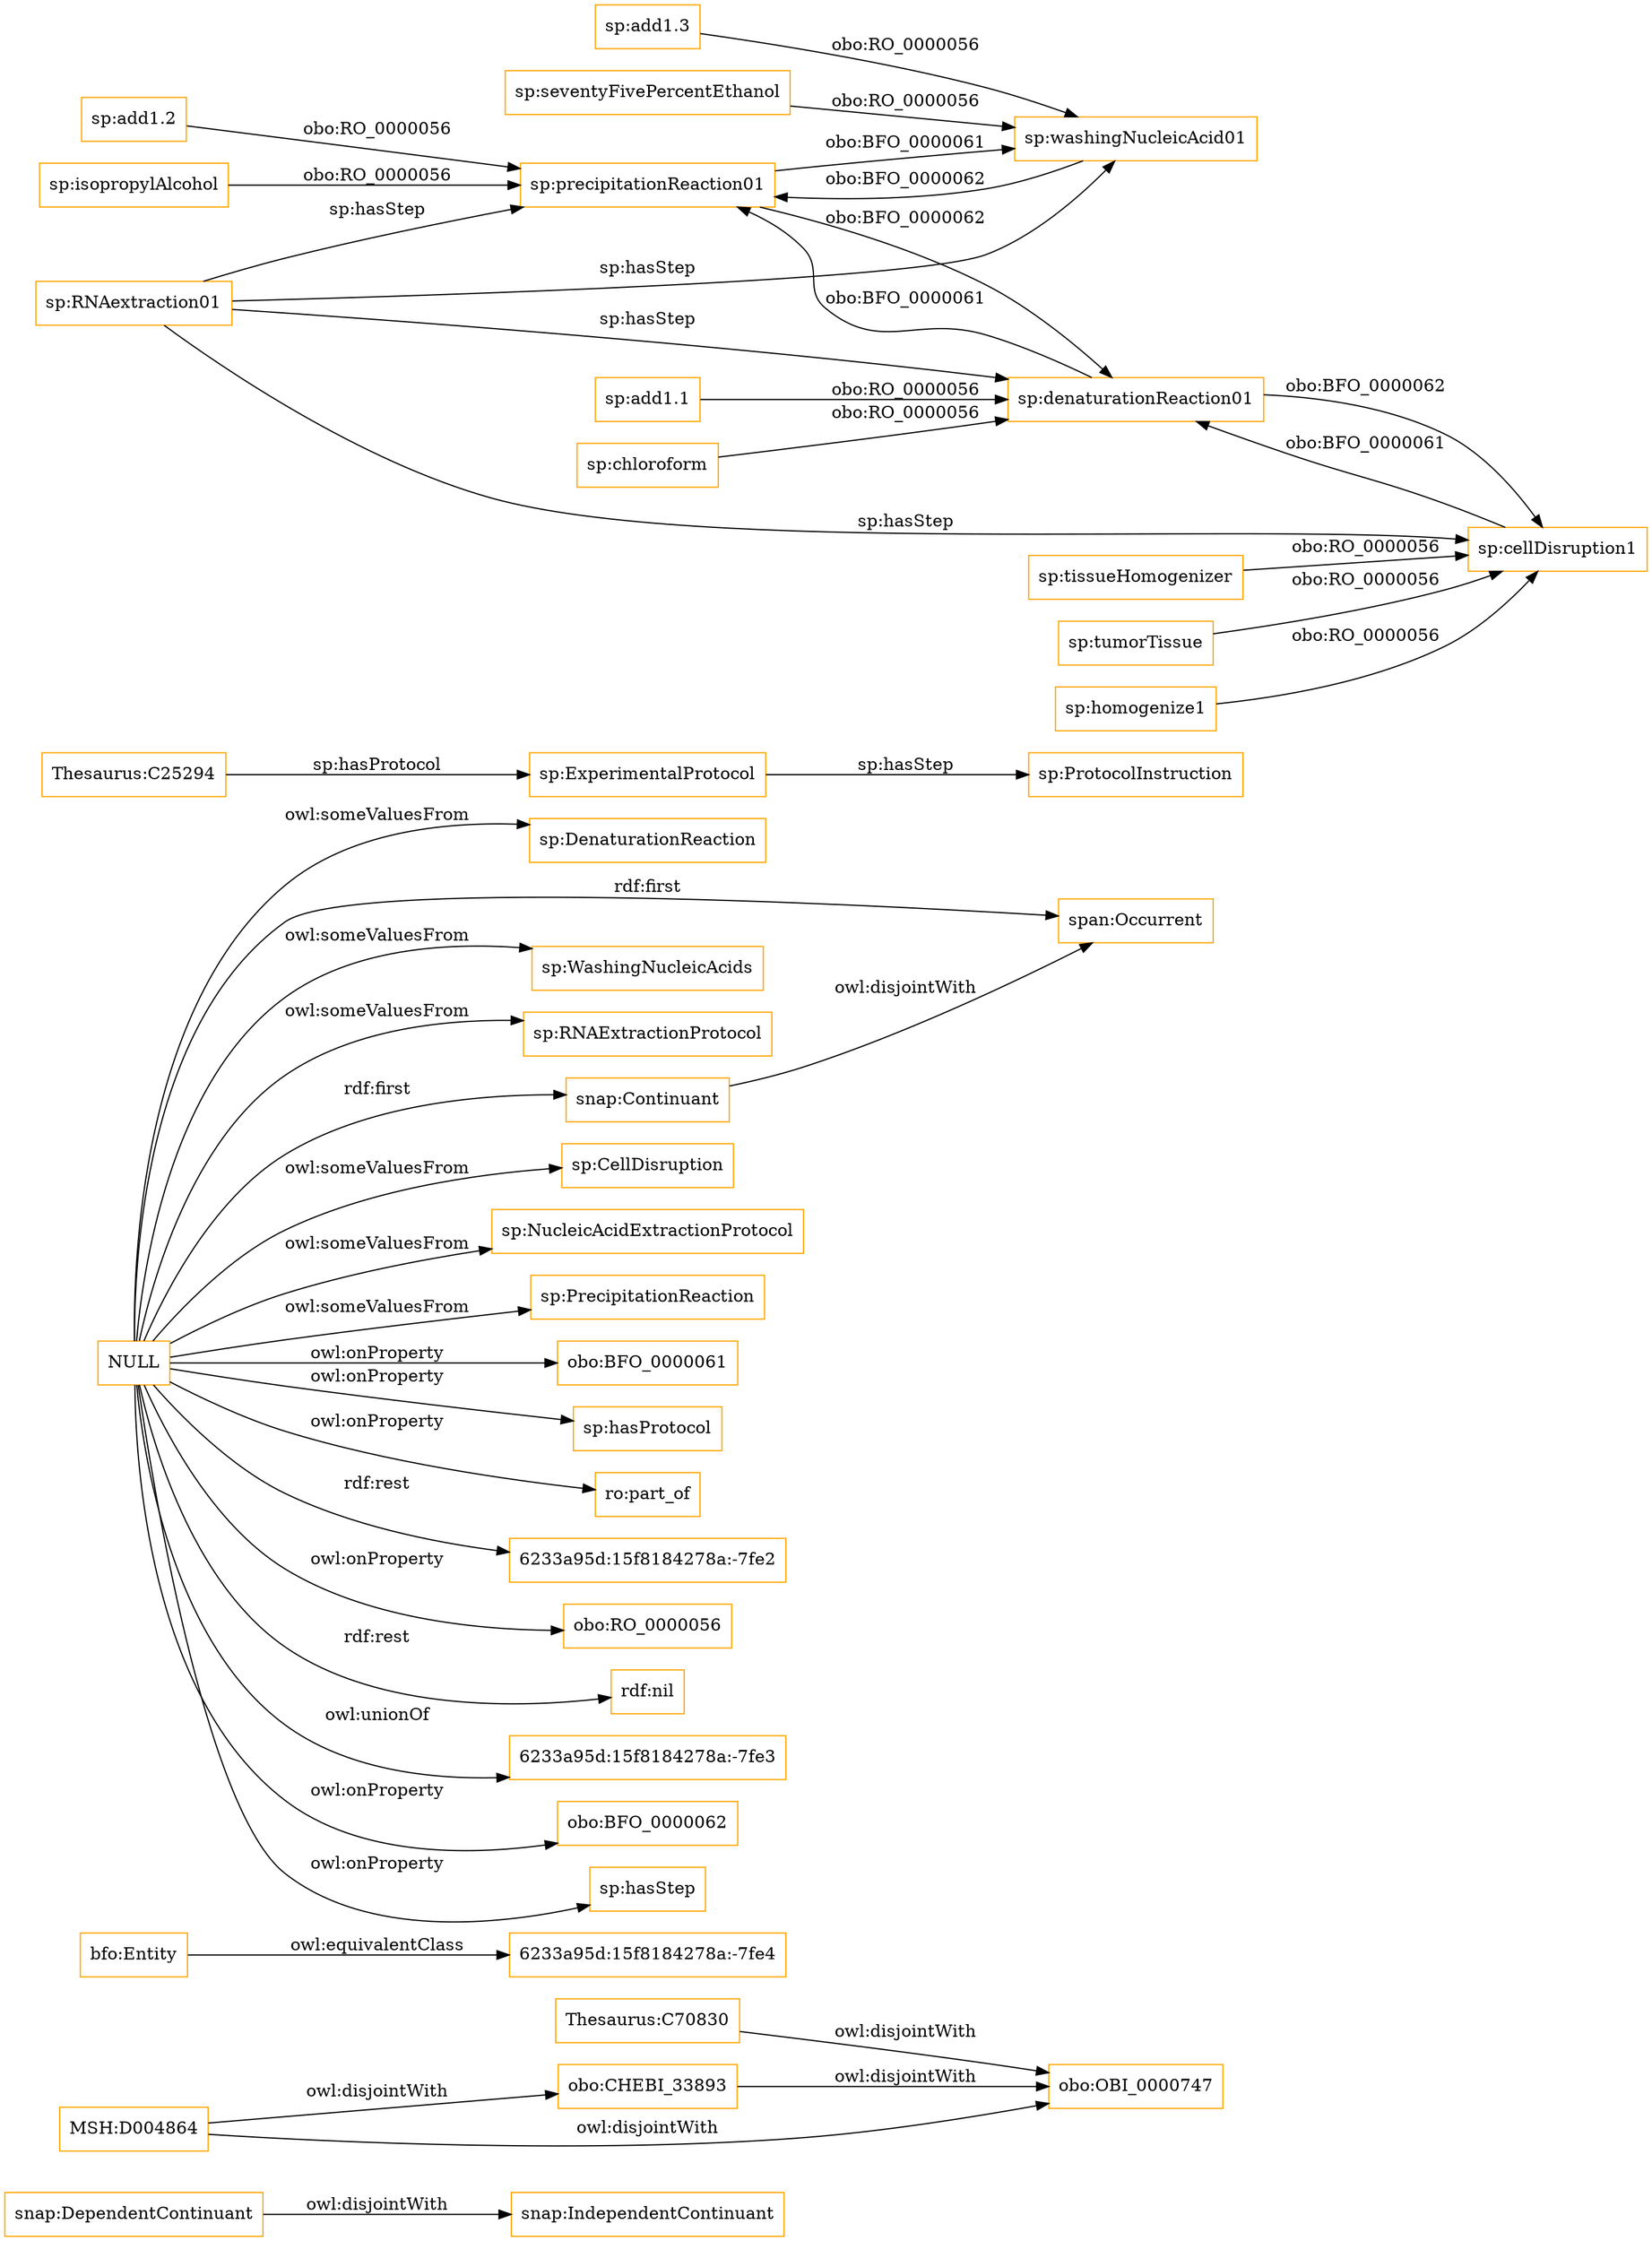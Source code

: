 digraph ar2dtool_diagram { 
rankdir=LR;
size="1501"
node [shape = rectangle, color="orange"]; "snap:DependentContinuant" "Thesaurus:C70830" "6233a95d:15f8184278a:-7fe4" "sp:DenaturationReaction" "span:Occurrent" "snap:IndependentContinuant" "bfo:Entity" "obo:CHEBI_33893" "sp:ExperimentalProtocol" "sp:WashingNucleicAcids" "sp:RNAExtractionProtocol" "Thesaurus:C25294" "snap:Continuant" "sp:CellDisruption" "sp:ProtocolInstruction" "sp:NucleicAcidExtractionProtocol" "sp:PrecipitationReaction" "obo:OBI_0000747" "MSH:D004864" ; /*classes style*/
	"NULL" -> "sp:NucleicAcidExtractionProtocol" [ label = "owl:someValuesFrom" ];
	"NULL" -> "sp:RNAExtractionProtocol" [ label = "owl:someValuesFrom" ];
	"NULL" -> "obo:BFO_0000061" [ label = "owl:onProperty" ];
	"NULL" -> "sp:hasProtocol" [ label = "owl:onProperty" ];
	"NULL" -> "span:Occurrent" [ label = "rdf:first" ];
	"NULL" -> "sp:WashingNucleicAcids" [ label = "owl:someValuesFrom" ];
	"NULL" -> "ro:part_of" [ label = "owl:onProperty" ];
	"NULL" -> "sp:CellDisruption" [ label = "owl:someValuesFrom" ];
	"NULL" -> "6233a95d:15f8184278a:-7fe2" [ label = "rdf:rest" ];
	"NULL" -> "sp:PrecipitationReaction" [ label = "owl:someValuesFrom" ];
	"NULL" -> "sp:DenaturationReaction" [ label = "owl:someValuesFrom" ];
	"NULL" -> "obo:RO_0000056" [ label = "owl:onProperty" ];
	"NULL" -> "rdf:nil" [ label = "rdf:rest" ];
	"NULL" -> "6233a95d:15f8184278a:-7fe3" [ label = "owl:unionOf" ];
	"NULL" -> "snap:Continuant" [ label = "rdf:first" ];
	"NULL" -> "obo:BFO_0000062" [ label = "owl:onProperty" ];
	"NULL" -> "sp:hasStep" [ label = "owl:onProperty" ];
	"sp:isopropylAlcohol" -> "sp:precipitationReaction01" [ label = "obo:RO_0000056" ];
	"sp:tissueHomogenizer" -> "sp:cellDisruption1" [ label = "obo:RO_0000056" ];
	"Thesaurus:C70830" -> "obo:OBI_0000747" [ label = "owl:disjointWith" ];
	"sp:add1.3" -> "sp:washingNucleicAcid01" [ label = "obo:RO_0000056" ];
	"sp:tumorTissue" -> "sp:cellDisruption1" [ label = "obo:RO_0000056" ];
	"obo:CHEBI_33893" -> "obo:OBI_0000747" [ label = "owl:disjointWith" ];
	"sp:precipitationReaction01" -> "sp:washingNucleicAcid01" [ label = "obo:BFO_0000061" ];
	"sp:precipitationReaction01" -> "sp:denaturationReaction01" [ label = "obo:BFO_0000062" ];
	"sp:washingNucleicAcid01" -> "sp:precipitationReaction01" [ label = "obo:BFO_0000062" ];
	"MSH:D004864" -> "obo:OBI_0000747" [ label = "owl:disjointWith" ];
	"MSH:D004864" -> "obo:CHEBI_33893" [ label = "owl:disjointWith" ];
	"sp:add1.2" -> "sp:precipitationReaction01" [ label = "obo:RO_0000056" ];
	"snap:DependentContinuant" -> "snap:IndependentContinuant" [ label = "owl:disjointWith" ];
	"sp:homogenize1" -> "sp:cellDisruption1" [ label = "obo:RO_0000056" ];
	"sp:cellDisruption1" -> "sp:denaturationReaction01" [ label = "obo:BFO_0000061" ];
	"sp:seventyFivePercentEthanol" -> "sp:washingNucleicAcid01" [ label = "obo:RO_0000056" ];
	"sp:denaturationReaction01" -> "sp:precipitationReaction01" [ label = "obo:BFO_0000061" ];
	"sp:denaturationReaction01" -> "sp:cellDisruption1" [ label = "obo:BFO_0000062" ];
	"sp:add1.1" -> "sp:denaturationReaction01" [ label = "obo:RO_0000056" ];
	"bfo:Entity" -> "6233a95d:15f8184278a:-7fe4" [ label = "owl:equivalentClass" ];
	"sp:chloroform" -> "sp:denaturationReaction01" [ label = "obo:RO_0000056" ];
	"snap:Continuant" -> "span:Occurrent" [ label = "owl:disjointWith" ];
	"sp:RNAextraction01" -> "sp:washingNucleicAcid01" [ label = "sp:hasStep" ];
	"sp:RNAextraction01" -> "sp:precipitationReaction01" [ label = "sp:hasStep" ];
	"sp:RNAextraction01" -> "sp:denaturationReaction01" [ label = "sp:hasStep" ];
	"sp:RNAextraction01" -> "sp:cellDisruption1" [ label = "sp:hasStep" ];
	"Thesaurus:C25294" -> "sp:ExperimentalProtocol" [ label = "sp:hasProtocol" ];
	"sp:ExperimentalProtocol" -> "sp:ProtocolInstruction" [ label = "sp:hasStep" ];

}
